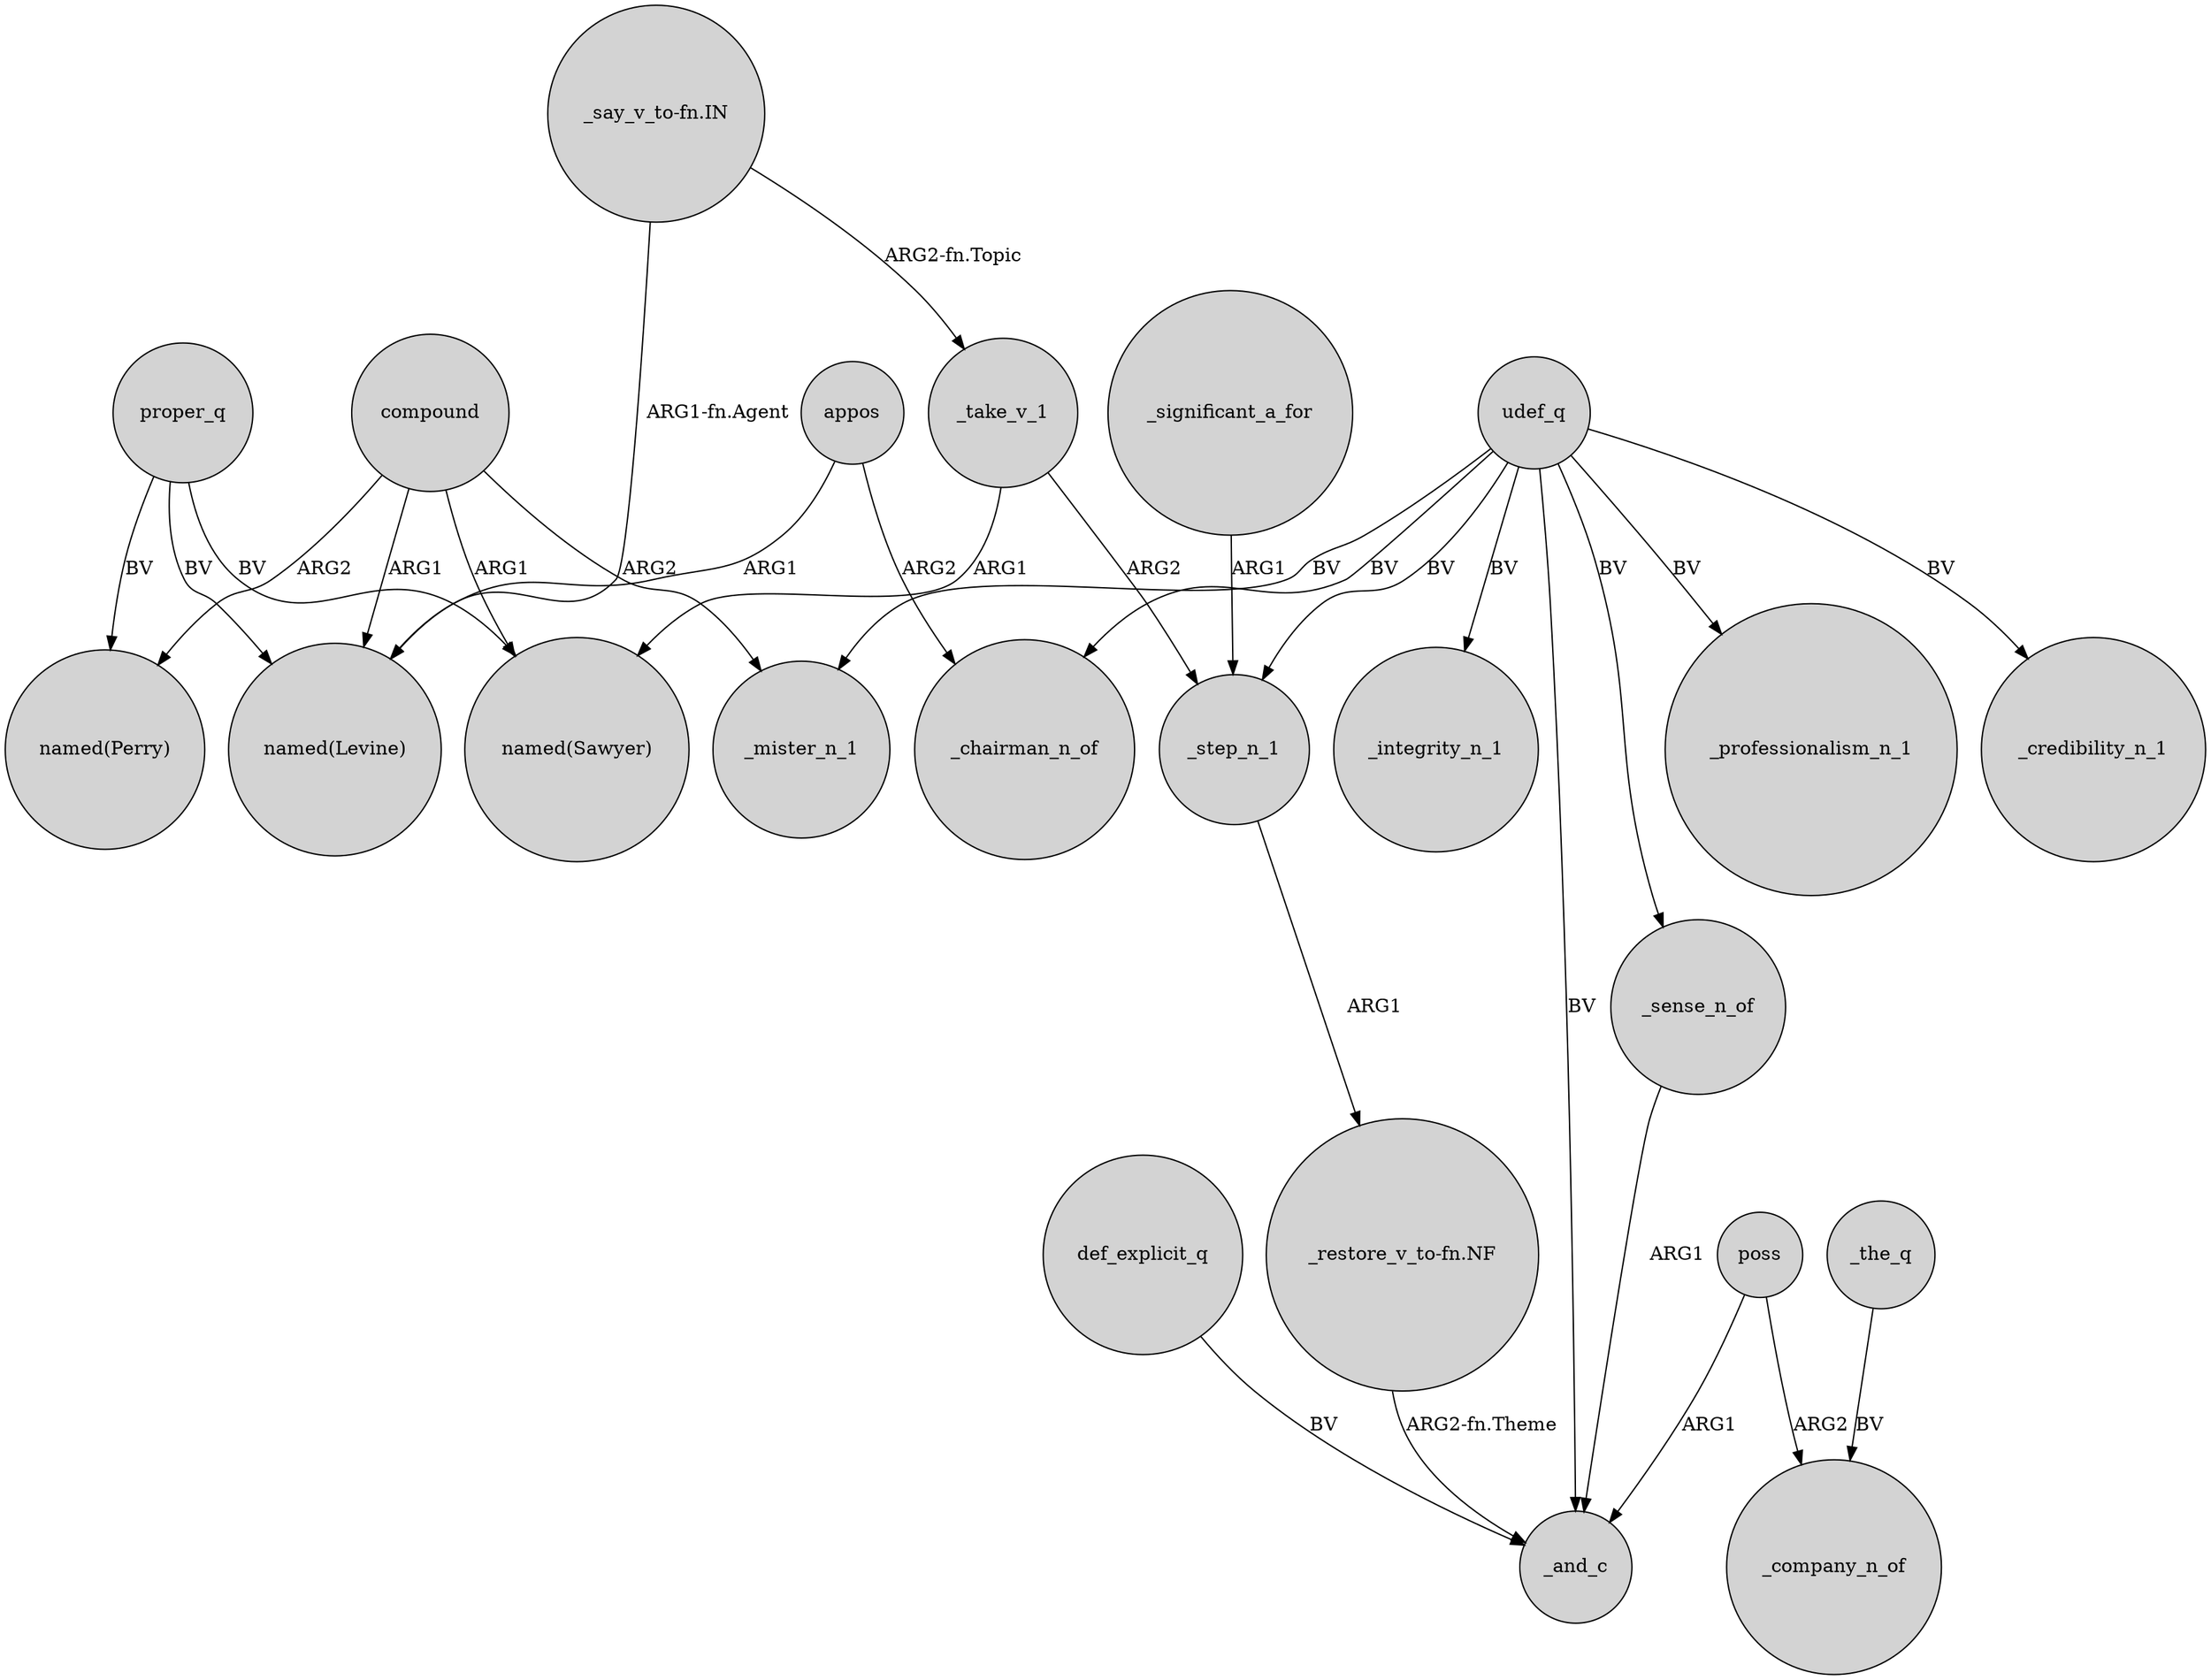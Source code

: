 digraph {
	node [shape=circle style=filled]
	proper_q -> "named(Sawyer)" [label=BV]
	poss -> _and_c [label=ARG1]
	appos -> "named(Levine)" [label=ARG1]
	def_explicit_q -> _and_c [label=BV]
	compound -> _mister_n_1 [label=ARG2]
	"_restore_v_to-fn.NF" -> _and_c [label="ARG2-fn.Theme"]
	_significant_a_for -> _step_n_1 [label=ARG1]
	udef_q -> _mister_n_1 [label=BV]
	proper_q -> "named(Levine)" [label=BV]
	compound -> "named(Levine)" [label=ARG1]
	"_say_v_to-fn.IN" -> "named(Levine)" [label="ARG1-fn.Agent"]
	udef_q -> _chairman_n_of [label=BV]
	_the_q -> _company_n_of [label=BV]
	udef_q -> _step_n_1 [label=BV]
	compound -> "named(Sawyer)" [label=ARG1]
	appos -> _chairman_n_of [label=ARG2]
	udef_q -> _sense_n_of [label=BV]
	udef_q -> _professionalism_n_1 [label=BV]
	_take_v_1 -> "named(Sawyer)" [label=ARG1]
	"_say_v_to-fn.IN" -> _take_v_1 [label="ARG2-fn.Topic"]
	compound -> "named(Perry)" [label=ARG2]
	_take_v_1 -> _step_n_1 [label=ARG2]
	poss -> _company_n_of [label=ARG2]
	udef_q -> _credibility_n_1 [label=BV]
	udef_q -> _integrity_n_1 [label=BV]
	proper_q -> "named(Perry)" [label=BV]
	udef_q -> _and_c [label=BV]
	_sense_n_of -> _and_c [label=ARG1]
	_step_n_1 -> "_restore_v_to-fn.NF" [label=ARG1]
}
